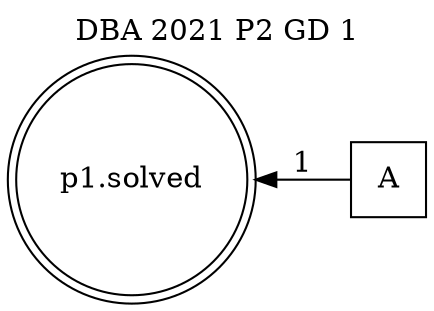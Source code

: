 digraph DBA_2021_P2_GD_1_GOOD {
labelloc="tl"
label= " DBA 2021 P2 GD 1 "
rankdir="RL";
graph [ size=" 10 , 10 !"]

"A" [shape="square" label="A"]
"p1.solved" [shape="doublecircle" label="p1.solved"]
"A" -> "p1.solved" [ label=1]
}
